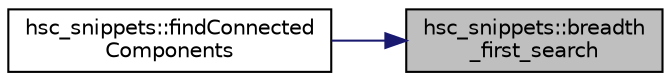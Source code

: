 digraph "hsc_snippets::breadth_first_search"
{
 // INTERACTIVE_SVG=YES
 // LATEX_PDF_SIZE
  edge [fontname="Helvetica",fontsize="10",labelfontname="Helvetica",labelfontsize="10"];
  node [fontname="Helvetica",fontsize="10",shape=record];
  rankdir="RL";
  Node1 [label="hsc_snippets::breadth\l_first_search",height=0.2,width=0.4,color="black", fillcolor="grey75", style="filled", fontcolor="black",tooltip=" "];
  Node1 -> Node2 [dir="back",color="midnightblue",fontsize="10",style="solid",fontname="Helvetica"];
  Node2 [label="hsc_snippets::findConnected\lComponents",height=0.2,width=0.4,color="black", fillcolor="white", style="filled",URL="$namespacehsc__snippets.html#aa308cca2fd4701c87f2800f67989f733",tooltip=" "];
}
